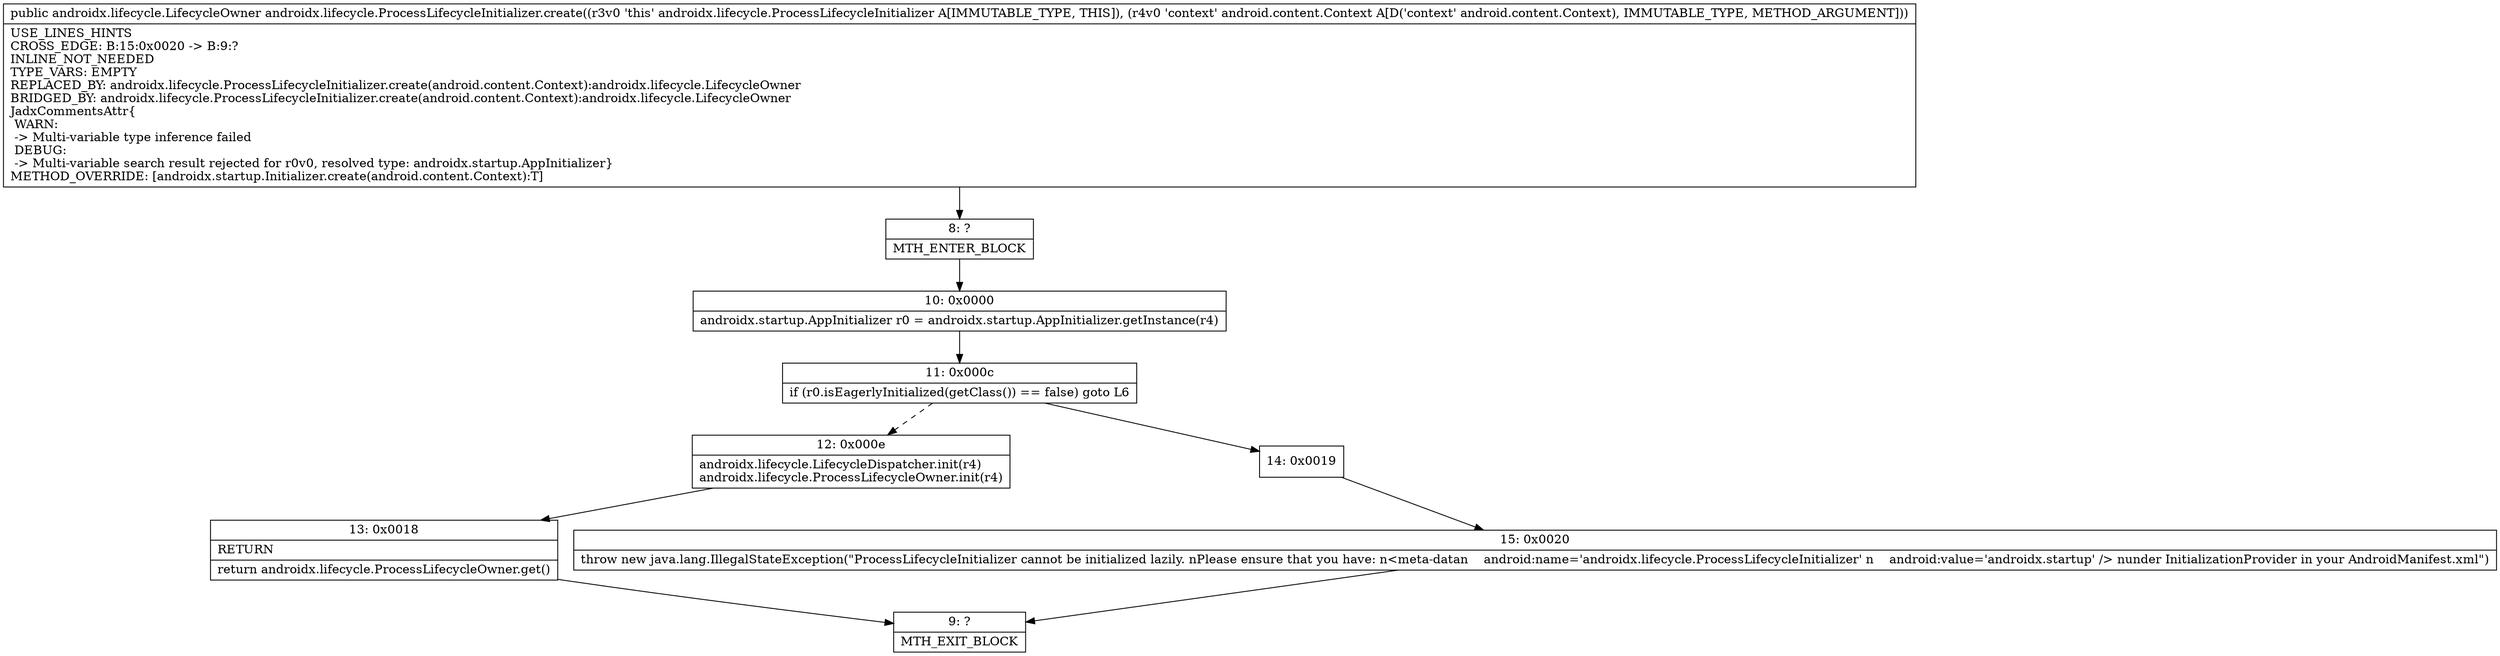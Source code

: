 digraph "CFG forandroidx.lifecycle.ProcessLifecycleInitializer.create(Landroid\/content\/Context;)Landroidx\/lifecycle\/LifecycleOwner;" {
Node_8 [shape=record,label="{8\:\ ?|MTH_ENTER_BLOCK\l}"];
Node_10 [shape=record,label="{10\:\ 0x0000|androidx.startup.AppInitializer r0 = androidx.startup.AppInitializer.getInstance(r4)\l}"];
Node_11 [shape=record,label="{11\:\ 0x000c|if (r0.isEagerlyInitialized(getClass()) == false) goto L6\l}"];
Node_12 [shape=record,label="{12\:\ 0x000e|androidx.lifecycle.LifecycleDispatcher.init(r4)\landroidx.lifecycle.ProcessLifecycleOwner.init(r4)\l}"];
Node_13 [shape=record,label="{13\:\ 0x0018|RETURN\l|return androidx.lifecycle.ProcessLifecycleOwner.get()\l}"];
Node_9 [shape=record,label="{9\:\ ?|MTH_EXIT_BLOCK\l}"];
Node_14 [shape=record,label="{14\:\ 0x0019}"];
Node_15 [shape=record,label="{15\:\ 0x0020|throw new java.lang.IllegalStateException(\"ProcessLifecycleInitializer cannot be initialized lazily. nPlease ensure that you have: n\<meta\-datan    android:name='androidx.lifecycle.ProcessLifecycleInitializer' n    android:value='androidx.startup' \/\> nunder InitializationProvider in your AndroidManifest.xml\")\l}"];
MethodNode[shape=record,label="{public androidx.lifecycle.LifecycleOwner androidx.lifecycle.ProcessLifecycleInitializer.create((r3v0 'this' androidx.lifecycle.ProcessLifecycleInitializer A[IMMUTABLE_TYPE, THIS]), (r4v0 'context' android.content.Context A[D('context' android.content.Context), IMMUTABLE_TYPE, METHOD_ARGUMENT]))  | USE_LINES_HINTS\lCROSS_EDGE: B:15:0x0020 \-\> B:9:?\lINLINE_NOT_NEEDED\lTYPE_VARS: EMPTY\lREPLACED_BY: androidx.lifecycle.ProcessLifecycleInitializer.create(android.content.Context):androidx.lifecycle.LifecycleOwner\lBRIDGED_BY: androidx.lifecycle.ProcessLifecycleInitializer.create(android.content.Context):androidx.lifecycle.LifecycleOwner\lJadxCommentsAttr\{\l WARN: \l \-\> Multi\-variable type inference failed\l DEBUG: \l \-\> Multi\-variable search result rejected for r0v0, resolved type: androidx.startup.AppInitializer\}\lMETHOD_OVERRIDE: [androidx.startup.Initializer.create(android.content.Context):T]\l}"];
MethodNode -> Node_8;Node_8 -> Node_10;
Node_10 -> Node_11;
Node_11 -> Node_12[style=dashed];
Node_11 -> Node_14;
Node_12 -> Node_13;
Node_13 -> Node_9;
Node_14 -> Node_15;
Node_15 -> Node_9;
}

